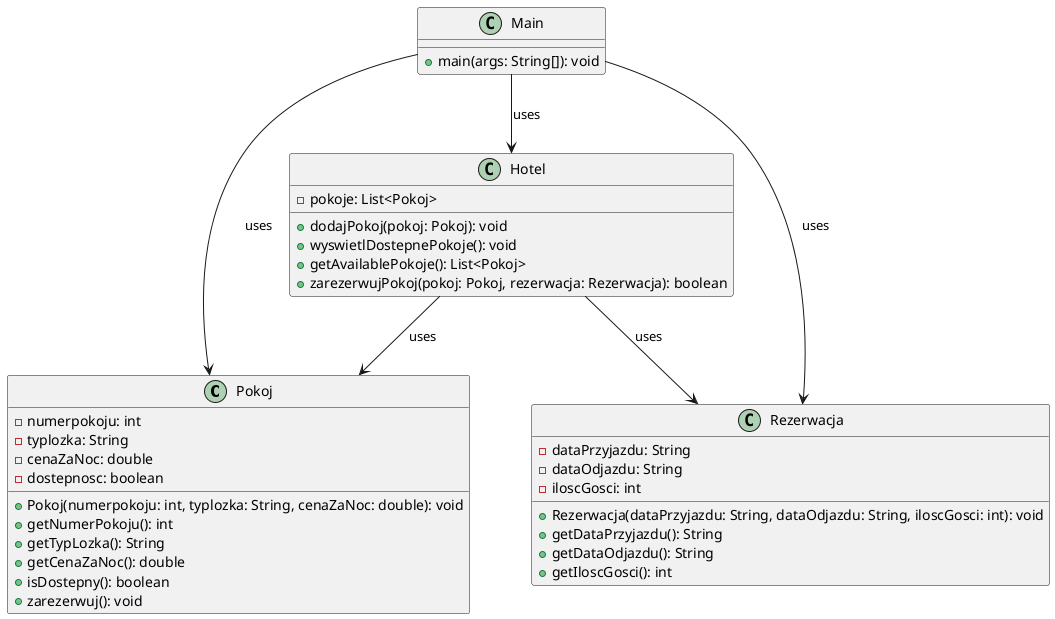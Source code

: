 @startuml

Class  Pokoj {
- numerpokoju: int
- typlozka: String
- cenaZaNoc: double
- dostepnosc: boolean

+ Pokoj(numerpokoju: int, typlozka: String, cenaZaNoc: double): void
+ getNumerPokoju(): int
+ getTypLozka(): String
+ getCenaZaNoc(): double
+ isDostepny(): boolean
+ zarezerwuj(): void
}

Class Rezerwacja {
- dataPrzyjazdu: String
- dataOdjazdu: String
- iloscGosci: int

+ Rezerwacja(dataPrzyjazdu: String, dataOdjazdu: String, iloscGosci: int): void
+ getDataPrzyjazdu(): String
+ getDataOdjazdu(): String
+ getIloscGosci(): int
}

Class Hotel {
- pokoje: List<Pokoj>
+ dodajPokoj(pokoj: Pokoj): void
+ wyswietlDostepnePokoje(): void
+ getAvailablePokoje(): List<Pokoj>
+ zarezerwujPokoj(pokoj: Pokoj, rezerwacja: Rezerwacja): boolean
}

Class Main {
+ main(args: String[]): void
}

Hotel --> Pokoj: uses
Hotel --> Rezerwacja: uses
Main --> Pokoj: uses
Main --> Rezerwacja: uses
Main --> Hotel: uses
@enduml